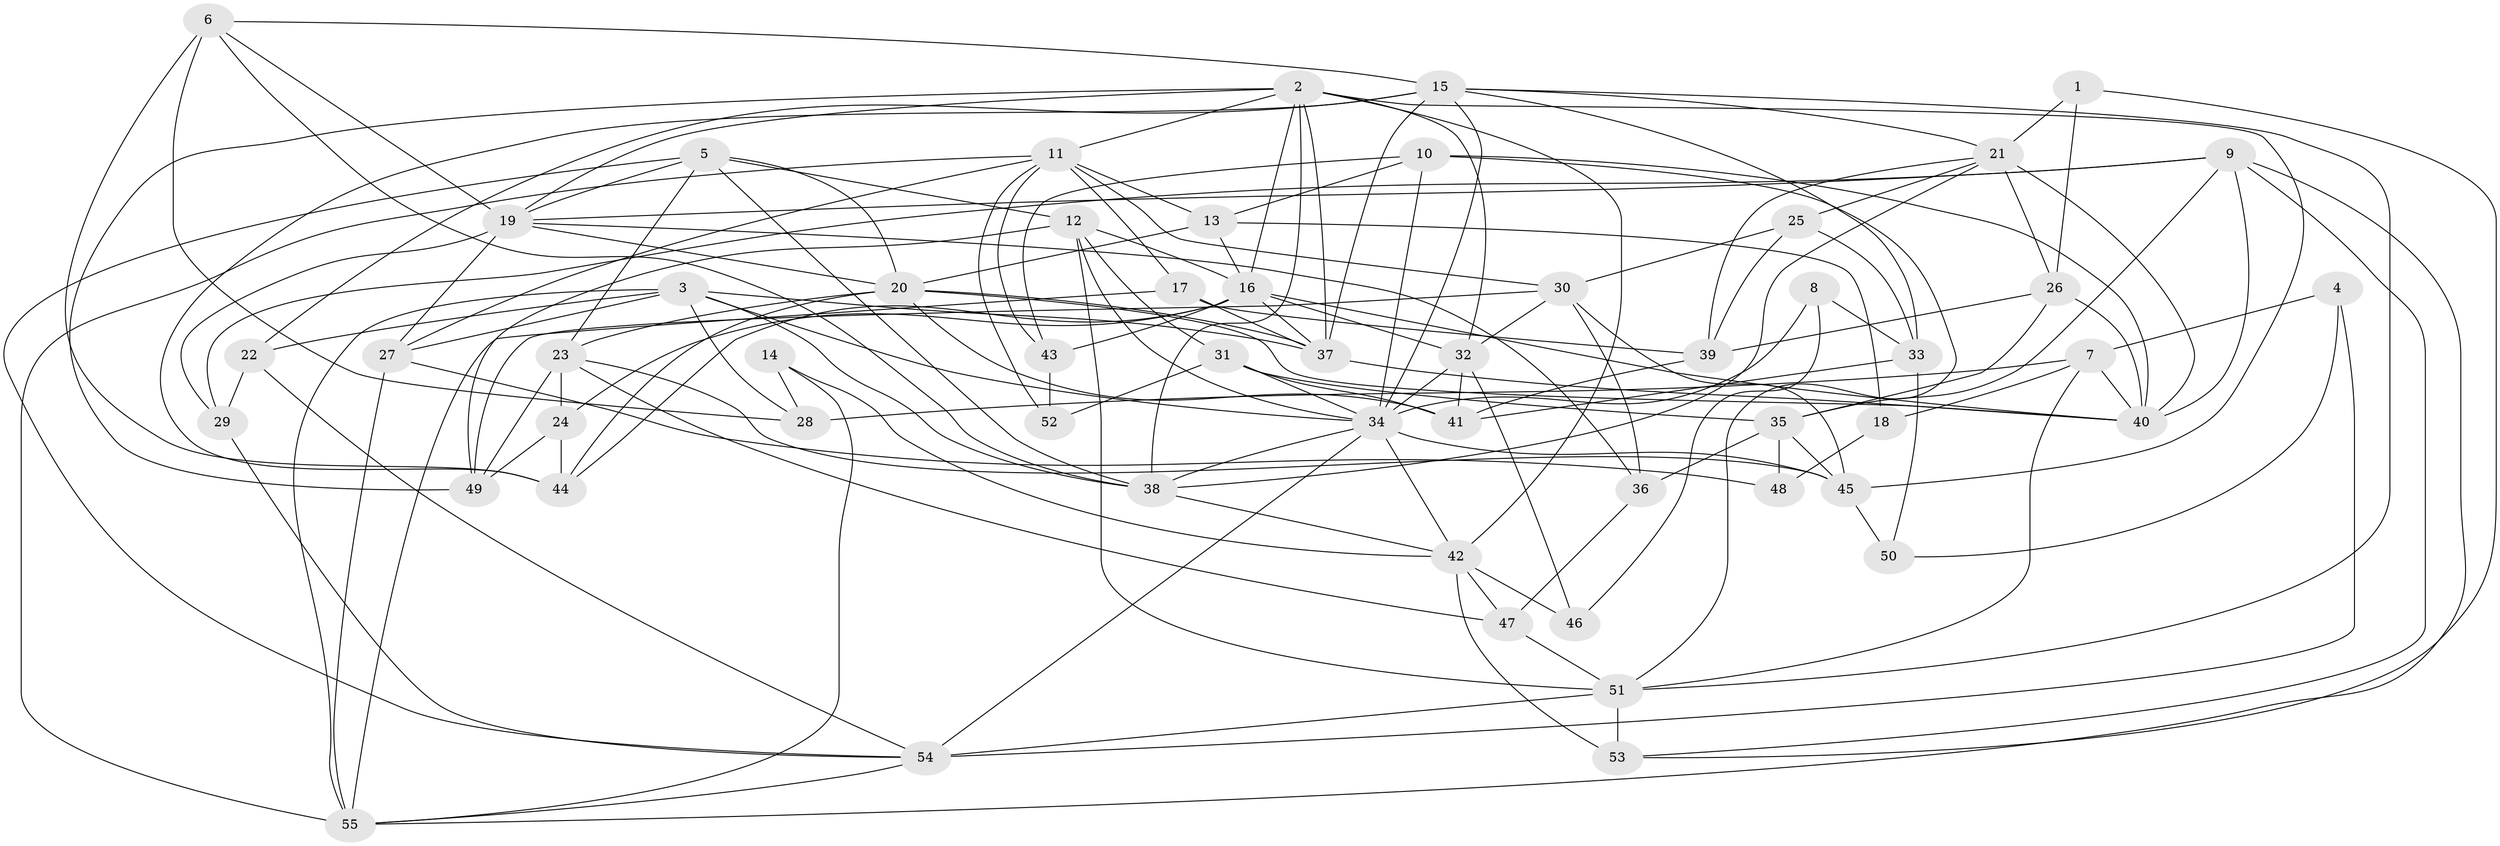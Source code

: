 // original degree distribution, {3: 0.3302752293577982, 2: 0.10091743119266056, 6: 0.10091743119266056, 4: 0.25688073394495414, 5: 0.1651376146788991, 7: 0.01834862385321101, 8: 0.027522935779816515}
// Generated by graph-tools (version 1.1) at 2025/02/03/09/25 03:02:04]
// undirected, 55 vertices, 150 edges
graph export_dot {
graph [start="1"]
  node [color=gray90,style=filled];
  1;
  2;
  3;
  4;
  5;
  6;
  7;
  8;
  9;
  10;
  11;
  12;
  13;
  14;
  15;
  16;
  17;
  18;
  19;
  20;
  21;
  22;
  23;
  24;
  25;
  26;
  27;
  28;
  29;
  30;
  31;
  32;
  33;
  34;
  35;
  36;
  37;
  38;
  39;
  40;
  41;
  42;
  43;
  44;
  45;
  46;
  47;
  48;
  49;
  50;
  51;
  52;
  53;
  54;
  55;
  1 -- 21 [weight=1.0];
  1 -- 26 [weight=1.0];
  1 -- 53 [weight=1.0];
  2 -- 11 [weight=1.0];
  2 -- 16 [weight=1.0];
  2 -- 19 [weight=1.0];
  2 -- 32 [weight=1.0];
  2 -- 37 [weight=1.0];
  2 -- 38 [weight=1.0];
  2 -- 42 [weight=1.0];
  2 -- 45 [weight=1.0];
  2 -- 49 [weight=1.0];
  3 -- 22 [weight=1.0];
  3 -- 27 [weight=1.0];
  3 -- 28 [weight=1.0];
  3 -- 34 [weight=1.0];
  3 -- 37 [weight=1.0];
  3 -- 38 [weight=1.0];
  3 -- 55 [weight=1.0];
  4 -- 7 [weight=1.0];
  4 -- 50 [weight=1.0];
  4 -- 54 [weight=2.0];
  5 -- 12 [weight=1.0];
  5 -- 19 [weight=1.0];
  5 -- 20 [weight=1.0];
  5 -- 23 [weight=1.0];
  5 -- 38 [weight=1.0];
  5 -- 54 [weight=1.0];
  6 -- 15 [weight=1.0];
  6 -- 19 [weight=1.0];
  6 -- 28 [weight=1.0];
  6 -- 38 [weight=1.0];
  6 -- 44 [weight=1.0];
  7 -- 18 [weight=1.0];
  7 -- 28 [weight=1.0];
  7 -- 40 [weight=1.0];
  7 -- 51 [weight=1.0];
  8 -- 33 [weight=1.0];
  8 -- 34 [weight=1.0];
  8 -- 46 [weight=1.0];
  9 -- 19 [weight=1.0];
  9 -- 29 [weight=1.0];
  9 -- 35 [weight=1.0];
  9 -- 40 [weight=1.0];
  9 -- 53 [weight=1.0];
  9 -- 55 [weight=1.0];
  10 -- 13 [weight=1.0];
  10 -- 34 [weight=1.0];
  10 -- 40 [weight=1.0];
  10 -- 43 [weight=1.0];
  10 -- 51 [weight=1.0];
  11 -- 13 [weight=1.0];
  11 -- 17 [weight=1.0];
  11 -- 27 [weight=1.0];
  11 -- 30 [weight=1.0];
  11 -- 43 [weight=1.0];
  11 -- 52 [weight=1.0];
  11 -- 55 [weight=1.0];
  12 -- 16 [weight=1.0];
  12 -- 31 [weight=1.0];
  12 -- 34 [weight=1.0];
  12 -- 49 [weight=1.0];
  12 -- 51 [weight=1.0];
  13 -- 16 [weight=1.0];
  13 -- 18 [weight=1.0];
  13 -- 20 [weight=1.0];
  14 -- 28 [weight=1.0];
  14 -- 42 [weight=1.0];
  14 -- 55 [weight=1.0];
  15 -- 21 [weight=2.0];
  15 -- 22 [weight=2.0];
  15 -- 33 [weight=1.0];
  15 -- 34 [weight=1.0];
  15 -- 37 [weight=1.0];
  15 -- 44 [weight=1.0];
  15 -- 51 [weight=1.0];
  16 -- 24 [weight=1.0];
  16 -- 32 [weight=1.0];
  16 -- 37 [weight=1.0];
  16 -- 40 [weight=1.0];
  16 -- 43 [weight=2.0];
  16 -- 44 [weight=1.0];
  17 -- 37 [weight=1.0];
  17 -- 39 [weight=1.0];
  17 -- 55 [weight=1.0];
  18 -- 48 [weight=1.0];
  19 -- 20 [weight=1.0];
  19 -- 27 [weight=1.0];
  19 -- 29 [weight=1.0];
  19 -- 36 [weight=1.0];
  20 -- 23 [weight=1.0];
  20 -- 37 [weight=1.0];
  20 -- 40 [weight=1.0];
  20 -- 41 [weight=1.0];
  20 -- 44 [weight=1.0];
  21 -- 25 [weight=1.0];
  21 -- 26 [weight=1.0];
  21 -- 38 [weight=1.0];
  21 -- 39 [weight=1.0];
  21 -- 40 [weight=1.0];
  22 -- 29 [weight=1.0];
  22 -- 54 [weight=1.0];
  23 -- 24 [weight=1.0];
  23 -- 45 [weight=1.0];
  23 -- 47 [weight=1.0];
  23 -- 49 [weight=1.0];
  24 -- 44 [weight=1.0];
  24 -- 49 [weight=1.0];
  25 -- 30 [weight=1.0];
  25 -- 33 [weight=1.0];
  25 -- 39 [weight=1.0];
  26 -- 35 [weight=1.0];
  26 -- 39 [weight=1.0];
  26 -- 40 [weight=2.0];
  27 -- 48 [weight=1.0];
  27 -- 55 [weight=1.0];
  29 -- 54 [weight=1.0];
  30 -- 32 [weight=1.0];
  30 -- 36 [weight=1.0];
  30 -- 45 [weight=1.0];
  30 -- 49 [weight=1.0];
  31 -- 34 [weight=1.0];
  31 -- 35 [weight=1.0];
  31 -- 41 [weight=1.0];
  31 -- 52 [weight=1.0];
  32 -- 34 [weight=1.0];
  32 -- 41 [weight=1.0];
  32 -- 46 [weight=1.0];
  33 -- 41 [weight=1.0];
  33 -- 50 [weight=1.0];
  34 -- 38 [weight=1.0];
  34 -- 42 [weight=1.0];
  34 -- 45 [weight=1.0];
  34 -- 54 [weight=1.0];
  35 -- 36 [weight=2.0];
  35 -- 45 [weight=1.0];
  35 -- 48 [weight=2.0];
  36 -- 47 [weight=1.0];
  37 -- 40 [weight=1.0];
  38 -- 42 [weight=1.0];
  39 -- 41 [weight=1.0];
  42 -- 46 [weight=1.0];
  42 -- 47 [weight=1.0];
  42 -- 53 [weight=2.0];
  43 -- 52 [weight=1.0];
  45 -- 50 [weight=2.0];
  47 -- 51 [weight=1.0];
  51 -- 53 [weight=1.0];
  51 -- 54 [weight=1.0];
  54 -- 55 [weight=1.0];
}

